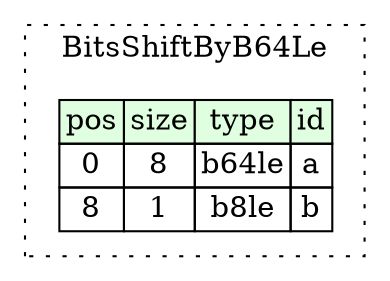 digraph {
	rankdir=LR;
	node [shape=plaintext];
	subgraph cluster__bits_shift_by_b64_le {
		label="BitsShiftByB64Le";
		graph[style=dotted];

		bits_shift_by_b64_le__seq [label=<<TABLE BORDER="0" CELLBORDER="1" CELLSPACING="0">
			<TR><TD BGCOLOR="#E0FFE0">pos</TD><TD BGCOLOR="#E0FFE0">size</TD><TD BGCOLOR="#E0FFE0">type</TD><TD BGCOLOR="#E0FFE0">id</TD></TR>
			<TR><TD PORT="a_pos">0</TD><TD PORT="a_size">8</TD><TD>b64le</TD><TD PORT="a_type">a</TD></TR>
			<TR><TD PORT="b_pos">8</TD><TD PORT="b_size">1</TD><TD>b8le</TD><TD PORT="b_type">b</TD></TR>
		</TABLE>>];
	}
}
